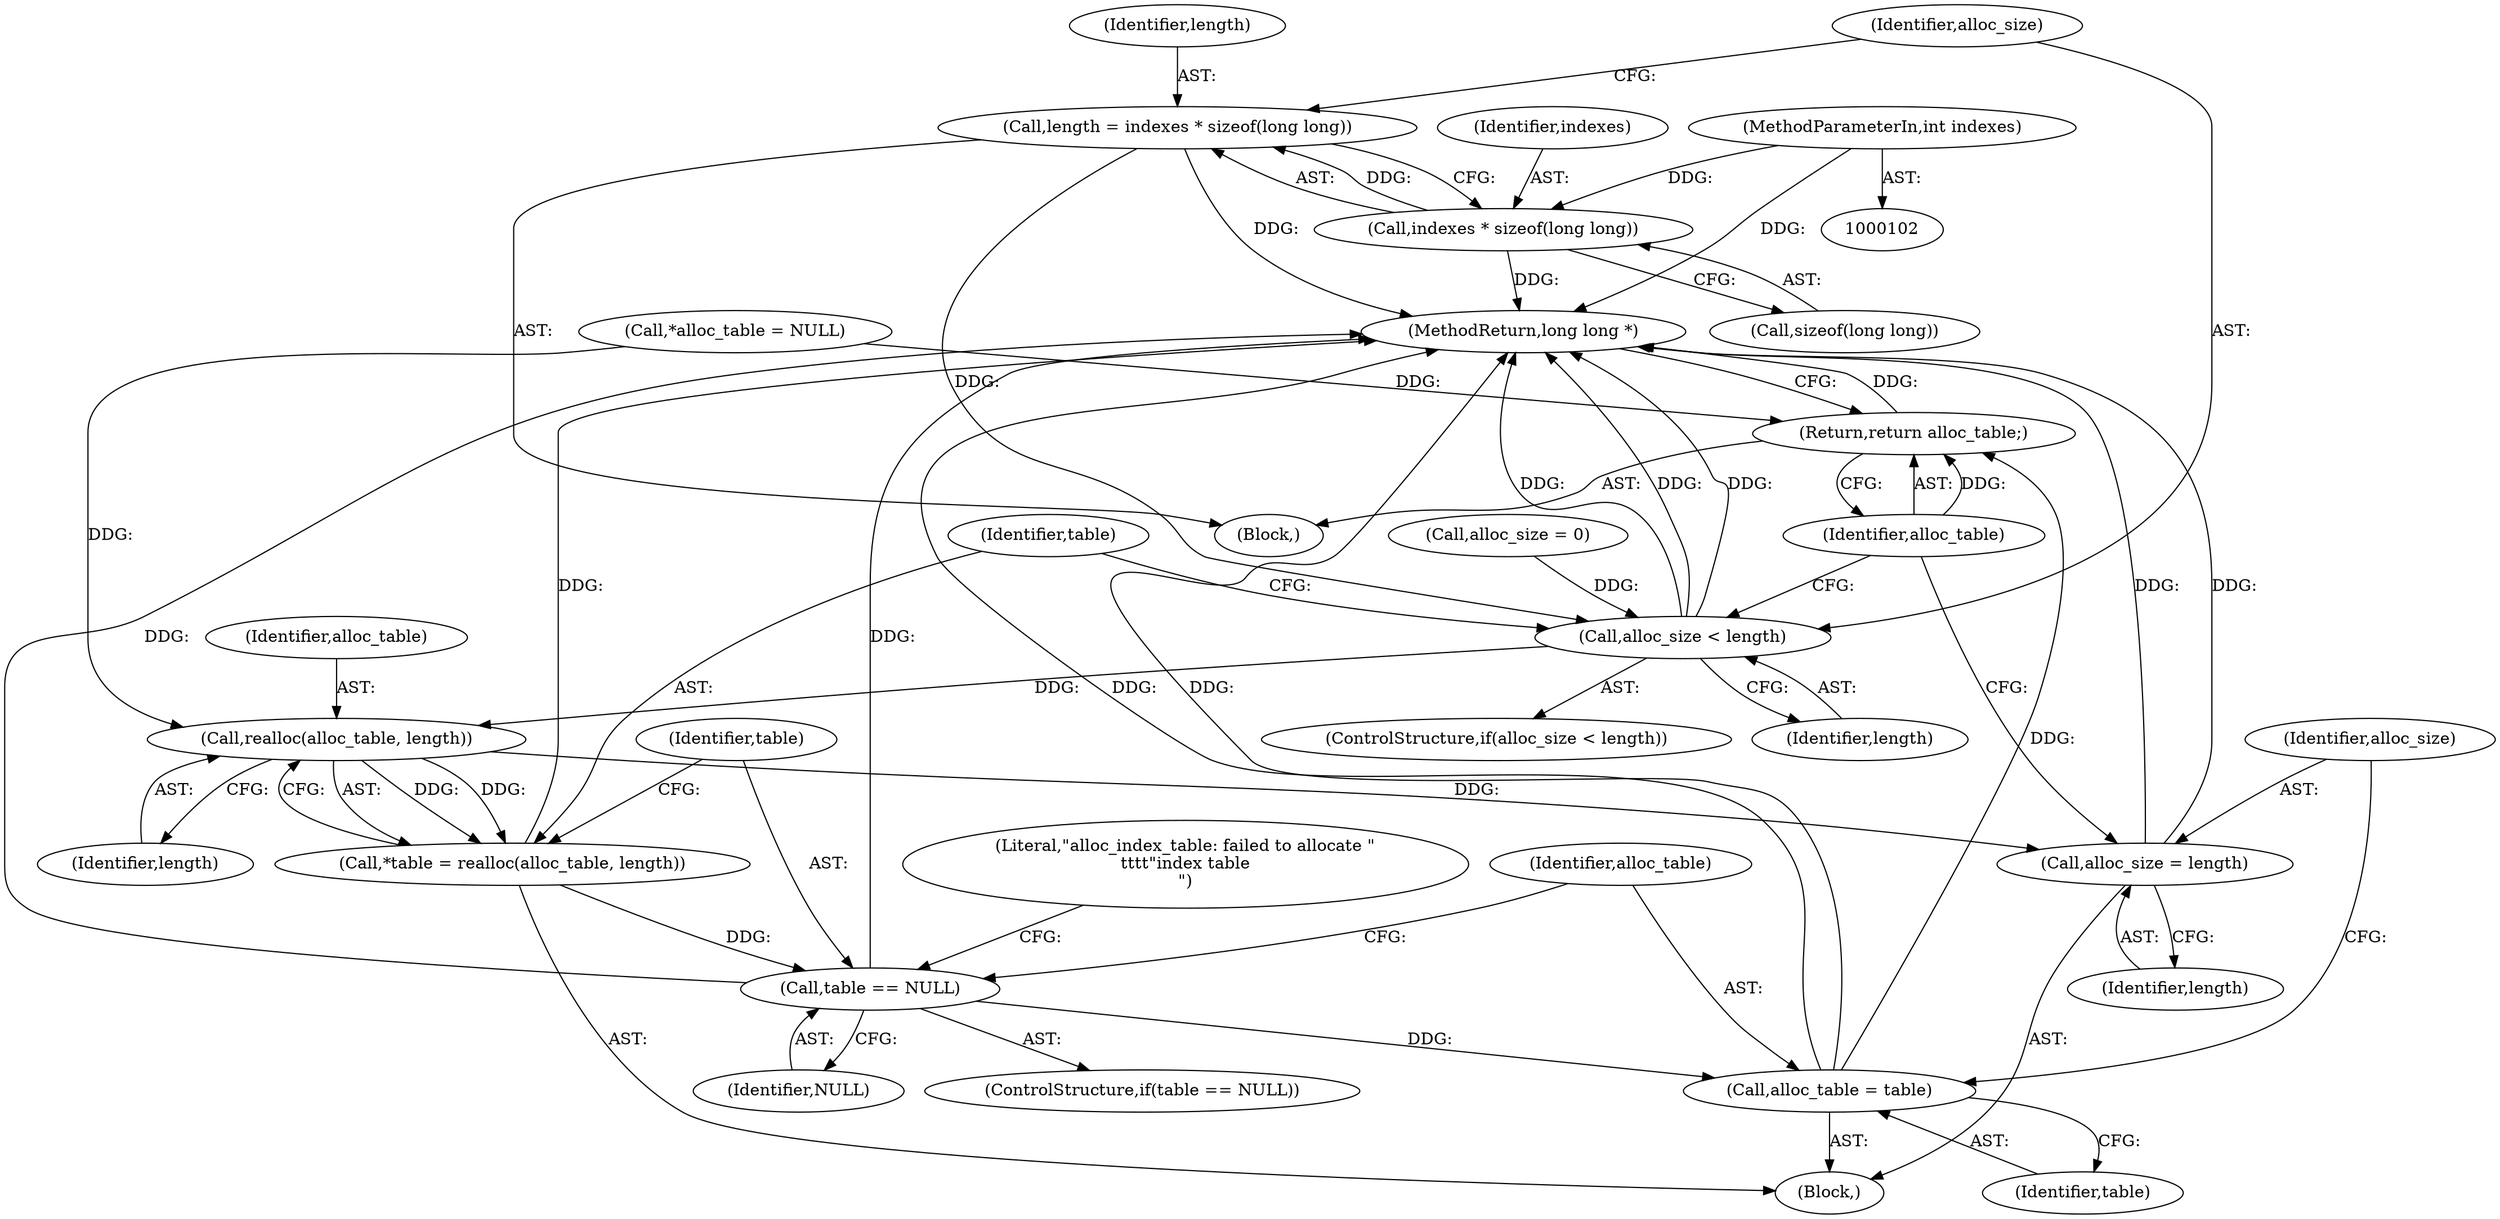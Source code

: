 digraph "0_squashfs-tools_f95864afe8833fe3ad782d714b41378e860977b1_2@API" {
"1000114" [label="(Call,length = indexes * sizeof(long long))"];
"1000116" [label="(Call,indexes * sizeof(long long))"];
"1000103" [label="(MethodParameterIn,int indexes)"];
"1000121" [label="(Call,alloc_size < length)"];
"1000128" [label="(Call,realloc(alloc_table, length))"];
"1000126" [label="(Call,*table = realloc(alloc_table, length))"];
"1000132" [label="(Call,table == NULL)"];
"1000137" [label="(Call,alloc_table = table)"];
"1000143" [label="(Return,return alloc_table;)"];
"1000140" [label="(Call,alloc_size = length)"];
"1000136" [label="(Literal,\"alloc_index_table: failed to allocate \"\n\t\t\t\t\"index table\n\")"];
"1000120" [label="(ControlStructure,if(alloc_size < length))"];
"1000142" [label="(Identifier,length)"];
"1000103" [label="(MethodParameterIn,int indexes)"];
"1000127" [label="(Identifier,table)"];
"1000123" [label="(Identifier,length)"];
"1000145" [label="(MethodReturn,long long *)"];
"1000134" [label="(Identifier,NULL)"];
"1000130" [label="(Identifier,length)"];
"1000137" [label="(Call,alloc_table = table)"];
"1000126" [label="(Call,*table = realloc(alloc_table, length))"];
"1000133" [label="(Identifier,table)"];
"1000138" [label="(Identifier,alloc_table)"];
"1000143" [label="(Return,return alloc_table;)"];
"1000116" [label="(Call,indexes * sizeof(long long))"];
"1000131" [label="(ControlStructure,if(table == NULL))"];
"1000132" [label="(Call,table == NULL)"];
"1000129" [label="(Identifier,alloc_table)"];
"1000106" [label="(Call,*alloc_table = NULL)"];
"1000144" [label="(Identifier,alloc_table)"];
"1000139" [label="(Identifier,table)"];
"1000124" [label="(Block,)"];
"1000110" [label="(Call,alloc_size = 0)"];
"1000128" [label="(Call,realloc(alloc_table, length))"];
"1000115" [label="(Identifier,length)"];
"1000117" [label="(Identifier,indexes)"];
"1000104" [label="(Block,)"];
"1000122" [label="(Identifier,alloc_size)"];
"1000140" [label="(Call,alloc_size = length)"];
"1000121" [label="(Call,alloc_size < length)"];
"1000141" [label="(Identifier,alloc_size)"];
"1000114" [label="(Call,length = indexes * sizeof(long long))"];
"1000118" [label="(Call,sizeof(long long))"];
"1000114" -> "1000104"  [label="AST: "];
"1000114" -> "1000116"  [label="CFG: "];
"1000115" -> "1000114"  [label="AST: "];
"1000116" -> "1000114"  [label="AST: "];
"1000122" -> "1000114"  [label="CFG: "];
"1000114" -> "1000145"  [label="DDG: "];
"1000116" -> "1000114"  [label="DDG: "];
"1000114" -> "1000121"  [label="DDG: "];
"1000116" -> "1000118"  [label="CFG: "];
"1000117" -> "1000116"  [label="AST: "];
"1000118" -> "1000116"  [label="AST: "];
"1000116" -> "1000145"  [label="DDG: "];
"1000103" -> "1000116"  [label="DDG: "];
"1000103" -> "1000102"  [label="AST: "];
"1000103" -> "1000145"  [label="DDG: "];
"1000121" -> "1000120"  [label="AST: "];
"1000121" -> "1000123"  [label="CFG: "];
"1000122" -> "1000121"  [label="AST: "];
"1000123" -> "1000121"  [label="AST: "];
"1000127" -> "1000121"  [label="CFG: "];
"1000144" -> "1000121"  [label="CFG: "];
"1000121" -> "1000145"  [label="DDG: "];
"1000121" -> "1000145"  [label="DDG: "];
"1000121" -> "1000145"  [label="DDG: "];
"1000110" -> "1000121"  [label="DDG: "];
"1000121" -> "1000128"  [label="DDG: "];
"1000128" -> "1000126"  [label="AST: "];
"1000128" -> "1000130"  [label="CFG: "];
"1000129" -> "1000128"  [label="AST: "];
"1000130" -> "1000128"  [label="AST: "];
"1000126" -> "1000128"  [label="CFG: "];
"1000128" -> "1000126"  [label="DDG: "];
"1000128" -> "1000126"  [label="DDG: "];
"1000106" -> "1000128"  [label="DDG: "];
"1000128" -> "1000140"  [label="DDG: "];
"1000126" -> "1000124"  [label="AST: "];
"1000127" -> "1000126"  [label="AST: "];
"1000133" -> "1000126"  [label="CFG: "];
"1000126" -> "1000145"  [label="DDG: "];
"1000126" -> "1000132"  [label="DDG: "];
"1000132" -> "1000131"  [label="AST: "];
"1000132" -> "1000134"  [label="CFG: "];
"1000133" -> "1000132"  [label="AST: "];
"1000134" -> "1000132"  [label="AST: "];
"1000136" -> "1000132"  [label="CFG: "];
"1000138" -> "1000132"  [label="CFG: "];
"1000132" -> "1000145"  [label="DDG: "];
"1000132" -> "1000145"  [label="DDG: "];
"1000132" -> "1000137"  [label="DDG: "];
"1000137" -> "1000124"  [label="AST: "];
"1000137" -> "1000139"  [label="CFG: "];
"1000138" -> "1000137"  [label="AST: "];
"1000139" -> "1000137"  [label="AST: "];
"1000141" -> "1000137"  [label="CFG: "];
"1000137" -> "1000145"  [label="DDG: "];
"1000137" -> "1000145"  [label="DDG: "];
"1000137" -> "1000143"  [label="DDG: "];
"1000143" -> "1000104"  [label="AST: "];
"1000143" -> "1000144"  [label="CFG: "];
"1000144" -> "1000143"  [label="AST: "];
"1000145" -> "1000143"  [label="CFG: "];
"1000143" -> "1000145"  [label="DDG: "];
"1000144" -> "1000143"  [label="DDG: "];
"1000106" -> "1000143"  [label="DDG: "];
"1000140" -> "1000124"  [label="AST: "];
"1000140" -> "1000142"  [label="CFG: "];
"1000141" -> "1000140"  [label="AST: "];
"1000142" -> "1000140"  [label="AST: "];
"1000144" -> "1000140"  [label="CFG: "];
"1000140" -> "1000145"  [label="DDG: "];
"1000140" -> "1000145"  [label="DDG: "];
}
